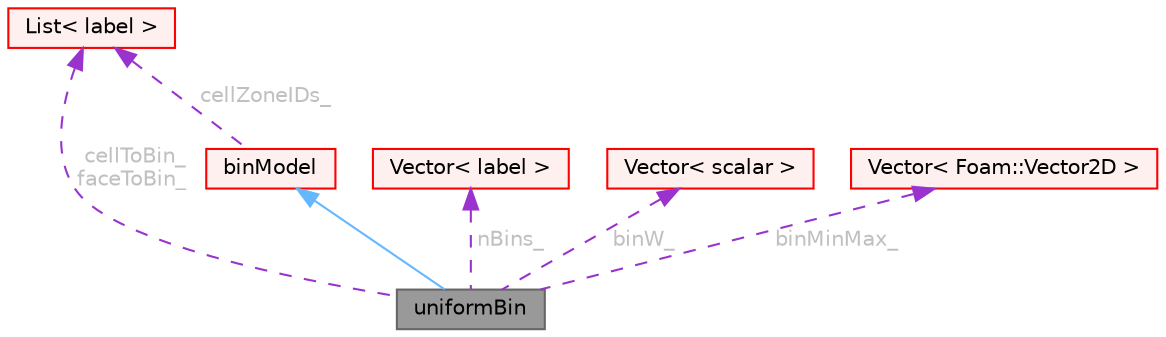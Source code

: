 digraph "uniformBin"
{
 // LATEX_PDF_SIZE
  bgcolor="transparent";
  edge [fontname=Helvetica,fontsize=10,labelfontname=Helvetica,labelfontsize=10];
  node [fontname=Helvetica,fontsize=10,shape=box,height=0.2,width=0.4];
  Node1 [id="Node000001",label="uniformBin",height=0.2,width=0.4,color="gray40", fillcolor="grey60", style="filled", fontcolor="black",tooltip="Calculates binned data in multiple segments according to a specified Cartesian or cylindrical coordin..."];
  Node2 -> Node1 [id="edge1_Node000001_Node000002",dir="back",color="steelblue1",style="solid",tooltip=" "];
  Node2 [id="Node000002",label="binModel",height=0.2,width=0.4,color="red", fillcolor="#FFF0F0", style="filled",URL="$classFoam_1_1binModel.html",tooltip="Base class for bin models to handle general bin characteristics."];
  Node66 -> Node2 [id="edge2_Node000002_Node000066",dir="back",color="darkorchid3",style="dashed",tooltip=" ",label=" cellZoneIDs_",fontcolor="grey" ];
  Node66 [id="Node000066",label="List\< label \>",height=0.2,width=0.4,color="red", fillcolor="#FFF0F0", style="filled",URL="$classFoam_1_1List.html",tooltip=" "];
  Node71 -> Node1 [id="edge3_Node000001_Node000071",dir="back",color="darkorchid3",style="dashed",tooltip=" ",label=" nBins_",fontcolor="grey" ];
  Node71 [id="Node000071",label="Vector\< label \>",height=0.2,width=0.4,color="red", fillcolor="#FFF0F0", style="filled",URL="$classFoam_1_1Vector.html",tooltip=" "];
  Node76 -> Node1 [id="edge4_Node000001_Node000076",dir="back",color="darkorchid3",style="dashed",tooltip=" ",label=" binW_",fontcolor="grey" ];
  Node76 [id="Node000076",label="Vector\< scalar \>",height=0.2,width=0.4,color="red", fillcolor="#FFF0F0", style="filled",URL="$classFoam_1_1Vector.html",tooltip=" "];
  Node78 -> Node1 [id="edge5_Node000001_Node000078",dir="back",color="darkorchid3",style="dashed",tooltip=" ",label=" binMinMax_",fontcolor="grey" ];
  Node78 [id="Node000078",label="Vector\< Foam::Vector2D \>",height=0.2,width=0.4,color="red", fillcolor="#FFF0F0", style="filled",URL="$classFoam_1_1Vector.html",tooltip=" "];
  Node66 -> Node1 [id="edge6_Node000001_Node000066",dir="back",color="darkorchid3",style="dashed",tooltip=" ",label=" cellToBin_\nfaceToBin_",fontcolor="grey" ];
}

